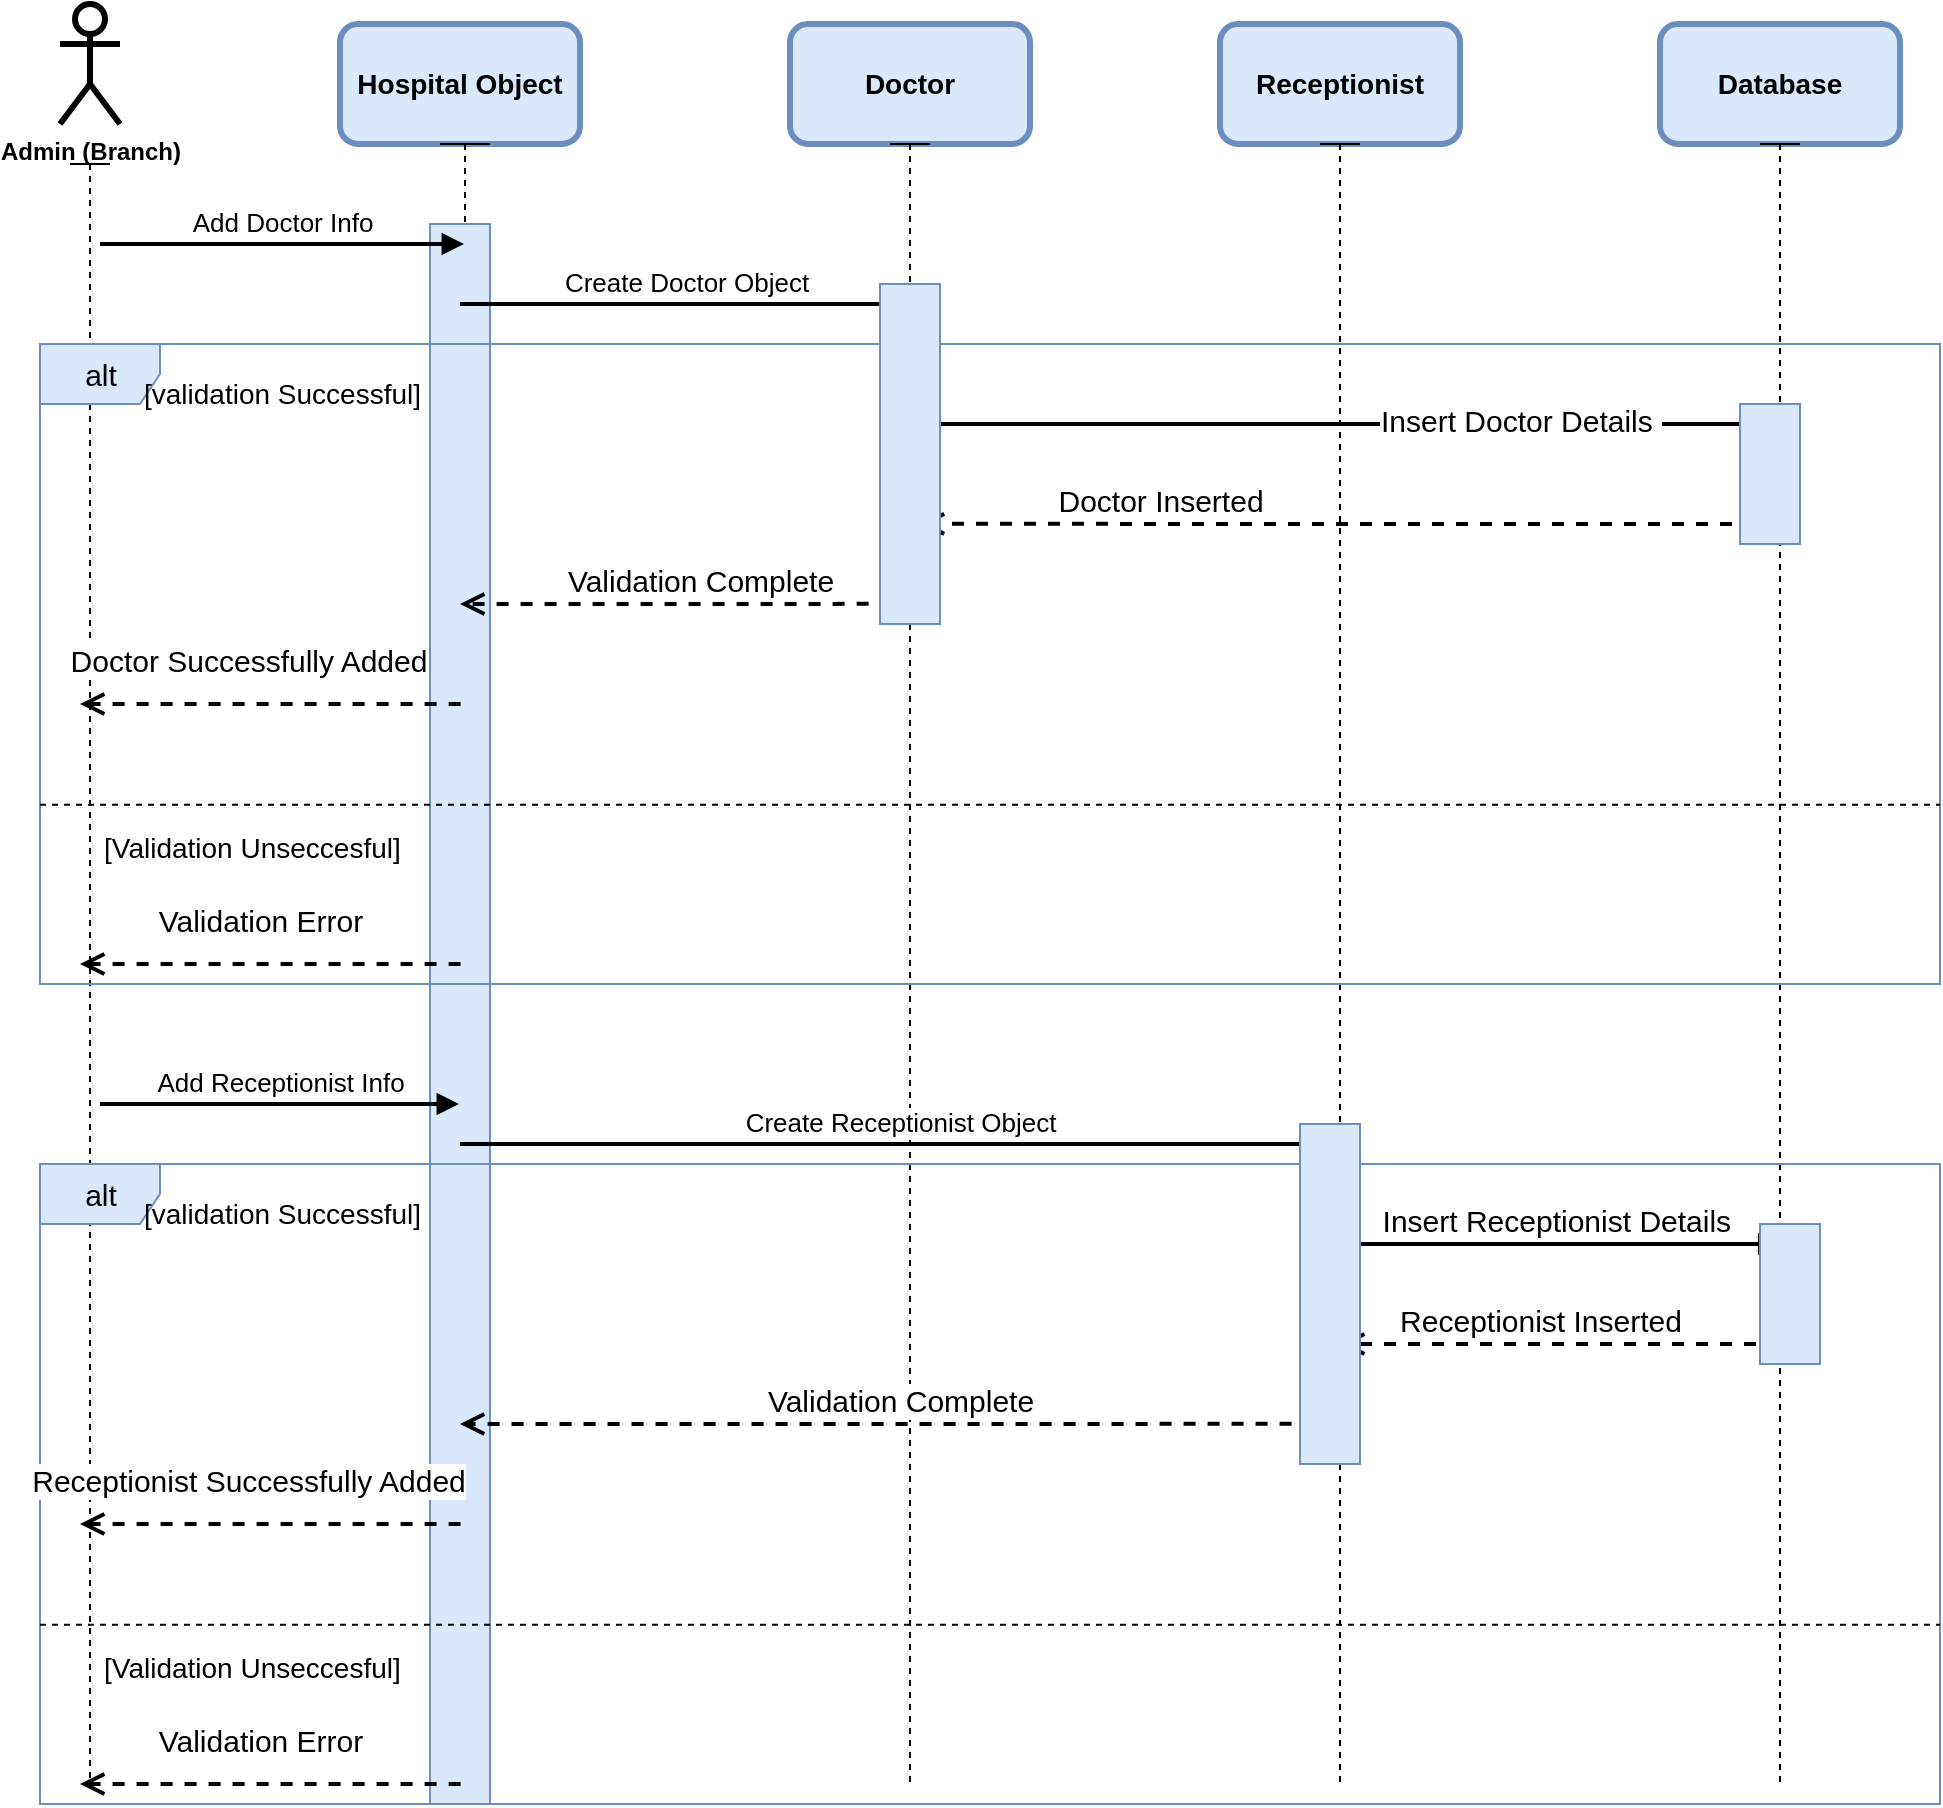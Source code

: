 <mxfile>
    <diagram id="kFZCvs2zv4o_mtvLX_J4" name="Page-1">
        <mxGraphModel dx="1434" dy="765" grid="1" gridSize="10" guides="1" tooltips="1" connect="1" arrows="1" fold="1" page="1" pageScale="1" pageWidth="1169" pageHeight="1654" math="0" shadow="0">
            <root>
                <mxCell id="0"/>
                <mxCell id="1" parent="0"/>
                <mxCell id="2" value="&lt;b&gt;Admin (Branch)&lt;/b&gt;" style="shape=umlActor;verticalLabelPosition=bottom;verticalAlign=top;html=1;outlineConnect=0;strokeWidth=3;rounded=1;" parent="1" vertex="1">
                    <mxGeometry x="60" y="20" width="30" height="60" as="geometry"/>
                </mxCell>
                <mxCell id="3" value="&lt;font style=&quot;font-size: 14px;&quot;&gt;&lt;b&gt;Hospital Object&lt;/b&gt;&lt;/font&gt;" style="rounded=1;whiteSpace=wrap;html=1;strokeWidth=3;fillColor=#dae8fc;strokeColor=#6c8ebf;" parent="1" vertex="1">
                    <mxGeometry x="200" y="30" width="120" height="60" as="geometry"/>
                </mxCell>
                <mxCell id="4" value="&lt;font style=&quot;font-size: 14px;&quot;&gt;&lt;b&gt;Doctor&lt;/b&gt;&lt;/font&gt;" style="rounded=1;whiteSpace=wrap;html=1;strokeWidth=3;fillColor=#dae8fc;strokeColor=#6c8ebf;" parent="1" vertex="1">
                    <mxGeometry x="425" y="30" width="120" height="60" as="geometry"/>
                </mxCell>
                <mxCell id="5" value="&lt;font style=&quot;font-size: 14px;&quot;&gt;&lt;b&gt;Receptionist&lt;/b&gt;&lt;/font&gt;" style="rounded=1;whiteSpace=wrap;html=1;strokeWidth=3;fillColor=#dae8fc;strokeColor=#6c8ebf;" parent="1" vertex="1">
                    <mxGeometry x="640" y="30" width="120" height="60" as="geometry"/>
                </mxCell>
                <mxCell id="150" value="&lt;font style=&quot;font-size: 14px;&quot;&gt;&lt;b&gt;Database&lt;/b&gt;&lt;/font&gt;" style="rounded=1;whiteSpace=wrap;html=1;strokeWidth=3;fillColor=#dae8fc;strokeColor=#6c8ebf;" vertex="1" parent="1">
                    <mxGeometry x="860" y="30" width="120" height="60" as="geometry"/>
                </mxCell>
                <mxCell id="153" value="" style="shape=umlLifeline;participant=umlActor;perimeter=lifelinePerimeter;whiteSpace=wrap;html=1;container=1;collapsible=0;recursiveResize=0;verticalAlign=top;spacingTop=36;outlineConnect=0;size=0;" vertex="1" parent="1">
                    <mxGeometry x="65" y="100" width="20" height="810" as="geometry"/>
                </mxCell>
                <mxCell id="154" value="" style="shape=umlLifeline;participant=umlActor;perimeter=lifelinePerimeter;whiteSpace=wrap;html=1;container=1;collapsible=0;recursiveResize=0;verticalAlign=top;spacingTop=36;outlineConnect=0;size=0;" vertex="1" parent="1">
                    <mxGeometry x="250" y="90" width="25" height="830" as="geometry"/>
                </mxCell>
                <mxCell id="187" value="" style="html=1;points=[];perimeter=orthogonalPerimeter;fontSize=14;fillColor=#dae8fc;strokeColor=#6c8ebf;" vertex="1" parent="154">
                    <mxGeometry x="-5" y="40" width="30" height="790" as="geometry"/>
                </mxCell>
                <mxCell id="155" value="" style="shape=umlLifeline;participant=umlActor;perimeter=lifelinePerimeter;whiteSpace=wrap;html=1;container=1;collapsible=0;recursiveResize=0;verticalAlign=top;spacingTop=36;outlineConnect=0;size=0;" vertex="1" parent="1">
                    <mxGeometry x="475" y="90" width="20" height="820" as="geometry"/>
                </mxCell>
                <mxCell id="156" value="" style="shape=umlLifeline;participant=umlActor;perimeter=lifelinePerimeter;whiteSpace=wrap;html=1;container=1;collapsible=0;recursiveResize=0;verticalAlign=top;spacingTop=36;outlineConnect=0;size=0;" vertex="1" parent="1">
                    <mxGeometry x="690" y="90" width="20" height="820" as="geometry"/>
                </mxCell>
                <mxCell id="157" value="" style="shape=umlLifeline;participant=umlActor;perimeter=lifelinePerimeter;whiteSpace=wrap;html=1;container=1;collapsible=0;recursiveResize=0;verticalAlign=top;spacingTop=36;outlineConnect=0;size=0;" vertex="1" parent="1">
                    <mxGeometry x="910" y="90" width="20" height="820" as="geometry"/>
                </mxCell>
                <mxCell id="158" value="&lt;font style=&quot;font-size: 13px;&quot;&gt;Add Doctor Info&lt;/font&gt;" style="html=1;verticalAlign=bottom;endArrow=block;strokeWidth=2;" edge="1" parent="1" target="154">
                    <mxGeometry width="80" relative="1" as="geometry">
                        <mxPoint x="80" y="140" as="sourcePoint"/>
                        <mxPoint x="160" y="140" as="targetPoint"/>
                    </mxGeometry>
                </mxCell>
                <mxCell id="159" value="Create Doctor Object" style="html=1;verticalAlign=bottom;endArrow=block;strokeWidth=2;fontSize=13;" edge="1" parent="1" target="155">
                    <mxGeometry width="80" relative="1" as="geometry">
                        <mxPoint x="260" y="170" as="sourcePoint"/>
                        <mxPoint x="340" y="170" as="targetPoint"/>
                    </mxGeometry>
                </mxCell>
                <mxCell id="160" value="&lt;font style=&quot;font-size: 15px;&quot;&gt;alt&lt;/font&gt;" style="shape=umlFrame;tabWidth=110;tabHeight=30;tabPosition=left;html=1;boundedLbl=1;labelInHeader=1;width=60;height=30;fontSize=13;fillColor=#dae8fc;strokeColor=#6c8ebf;" vertex="1" parent="1">
                    <mxGeometry x="50" y="190" width="950" height="320" as="geometry"/>
                </mxCell>
                <mxCell id="161" value="[validation Successful]" style="text;fontSize=14;" vertex="1" parent="160">
                    <mxGeometry width="100" height="20" relative="1" as="geometry">
                        <mxPoint x="50" y="10" as="offset"/>
                    </mxGeometry>
                </mxCell>
                <mxCell id="162" value="" style="line;strokeWidth=1;dashed=1;labelPosition=center;verticalLabelPosition=bottom;align=left;verticalAlign=top;spacingLeft=20;spacingTop=15;fontSize=13;" vertex="1" parent="160">
                    <mxGeometry y="224" width="950" height="12.8" as="geometry"/>
                </mxCell>
                <mxCell id="163" value="[Validation Unseccesful]" style="text;fontSize=14;" vertex="1" parent="160">
                    <mxGeometry width="100" height="20" relative="1" as="geometry">
                        <mxPoint x="30" y="237" as="offset"/>
                    </mxGeometry>
                </mxCell>
                <mxCell id="164" value="Insert Doctor Details&amp;nbsp;" style="html=1;verticalAlign=bottom;endArrow=block;strokeWidth=2;fontSize=15;entryX=0.916;entryY=0.125;entryDx=0;entryDy=0;entryPerimeter=0;" edge="1" parent="160" target="160">
                    <mxGeometry x="0.402" y="-10" width="80" relative="1" as="geometry">
                        <mxPoint x="435" y="40" as="sourcePoint"/>
                        <mxPoint x="515" y="40" as="targetPoint"/>
                        <mxPoint as="offset"/>
                    </mxGeometry>
                </mxCell>
                <mxCell id="167" value="Doctor Inserted" style="html=1;verticalAlign=bottom;endArrow=open;dashed=1;endSize=8;strokeWidth=2;fontSize=15;entryX=0.463;entryY=0.281;entryDx=0;entryDy=0;entryPerimeter=0;" edge="1" parent="160" target="160">
                    <mxGeometry x="0.441" relative="1" as="geometry">
                        <mxPoint x="870" y="90" as="sourcePoint"/>
                        <mxPoint x="790" y="90" as="targetPoint"/>
                        <mxPoint as="offset"/>
                    </mxGeometry>
                </mxCell>
                <mxCell id="168" value="Validation Complete" style="html=1;verticalAlign=bottom;endArrow=open;dashed=1;endSize=8;strokeWidth=2;fontSize=15;exitX=0.474;exitY=0.406;exitDx=0;exitDy=0;exitPerimeter=0;" edge="1" parent="160" source="160">
                    <mxGeometry relative="1" as="geometry">
                        <mxPoint x="290" y="130" as="sourcePoint"/>
                        <mxPoint x="210" y="130" as="targetPoint"/>
                    </mxGeometry>
                </mxCell>
                <mxCell id="169" value="Doctor Successfully Added" style="html=1;verticalAlign=bottom;endArrow=open;dashed=1;endSize=8;strokeWidth=2;fontSize=15;exitX=0.474;exitY=0.406;exitDx=0;exitDy=0;exitPerimeter=0;" edge="1" parent="160">
                    <mxGeometry x="0.113" y="-10" relative="1" as="geometry">
                        <mxPoint x="210.3" y="180.0" as="sourcePoint"/>
                        <mxPoint x="20" y="180" as="targetPoint"/>
                        <mxPoint as="offset"/>
                    </mxGeometry>
                </mxCell>
                <mxCell id="170" value="Validation Error" style="html=1;verticalAlign=bottom;endArrow=open;dashed=1;endSize=8;strokeWidth=2;fontSize=15;exitX=0.474;exitY=0.406;exitDx=0;exitDy=0;exitPerimeter=0;" edge="1" parent="160">
                    <mxGeometry x="0.054" y="-10" relative="1" as="geometry">
                        <mxPoint x="210.3" y="310" as="sourcePoint"/>
                        <mxPoint x="20" y="310" as="targetPoint"/>
                        <mxPoint as="offset"/>
                    </mxGeometry>
                </mxCell>
                <mxCell id="188" value="" style="html=1;points=[];perimeter=orthogonalPerimeter;fontSize=14;fillColor=#dae8fc;strokeColor=#6c8ebf;" vertex="1" parent="160">
                    <mxGeometry x="420" y="-30" width="30" height="170" as="geometry"/>
                </mxCell>
                <mxCell id="191" value="" style="html=1;points=[];perimeter=orthogonalPerimeter;fontSize=14;fillColor=#dae8fc;strokeColor=#6c8ebf;" vertex="1" parent="160">
                    <mxGeometry x="850" y="30" width="30" height="70" as="geometry"/>
                </mxCell>
                <mxCell id="171" value="&lt;font style=&quot;font-size: 13px;&quot;&gt;Add Receptionist Info&lt;/font&gt;" style="html=1;verticalAlign=bottom;endArrow=block;strokeWidth=2;" edge="1" parent="1">
                    <mxGeometry width="80" relative="1" as="geometry">
                        <mxPoint x="80" y="570" as="sourcePoint"/>
                        <mxPoint x="259.5" y="570" as="targetPoint"/>
                    </mxGeometry>
                </mxCell>
                <mxCell id="173" value="Create Receptionist Object" style="html=1;verticalAlign=bottom;endArrow=block;strokeWidth=2;fontSize=13;" edge="1" parent="1" target="156">
                    <mxGeometry width="80" relative="1" as="geometry">
                        <mxPoint x="260" y="590" as="sourcePoint"/>
                        <mxPoint x="484.5" y="590" as="targetPoint"/>
                    </mxGeometry>
                </mxCell>
                <mxCell id="174" value="&lt;font style=&quot;font-size: 15px;&quot;&gt;alt&lt;/font&gt;" style="shape=umlFrame;tabWidth=110;tabHeight=30;tabPosition=left;html=1;boundedLbl=1;labelInHeader=1;width=60;height=30;fontSize=13;fillColor=#dae8fc;strokeColor=#6c8ebf;" vertex="1" parent="1">
                    <mxGeometry x="50" y="600" width="950" height="320" as="geometry"/>
                </mxCell>
                <mxCell id="175" value="[validation Successful]" style="text;fontSize=14;" vertex="1" parent="174">
                    <mxGeometry width="100" height="20" relative="1" as="geometry">
                        <mxPoint x="50" y="10" as="offset"/>
                    </mxGeometry>
                </mxCell>
                <mxCell id="176" value="" style="line;strokeWidth=1;dashed=1;labelPosition=center;verticalLabelPosition=bottom;align=left;verticalAlign=top;spacingLeft=20;spacingTop=15;fontSize=13;" vertex="1" parent="174">
                    <mxGeometry y="224" width="950" height="12.8" as="geometry"/>
                </mxCell>
                <mxCell id="177" value="[Validation Unseccesful]" style="text;fontSize=14;" vertex="1" parent="174">
                    <mxGeometry width="100" height="20" relative="1" as="geometry">
                        <mxPoint x="30" y="237" as="offset"/>
                    </mxGeometry>
                </mxCell>
                <mxCell id="178" value="Insert Receptionist Details&amp;nbsp;" style="html=1;verticalAlign=bottom;endArrow=block;strokeWidth=2;fontSize=15;entryX=0.916;entryY=0.125;entryDx=0;entryDy=0;entryPerimeter=0;" edge="1" parent="174" target="174">
                    <mxGeometry x="-0.001" width="80" relative="1" as="geometry">
                        <mxPoint x="650" y="40" as="sourcePoint"/>
                        <mxPoint x="515" y="40" as="targetPoint"/>
                        <mxPoint as="offset"/>
                    </mxGeometry>
                </mxCell>
                <mxCell id="179" value="Receptionist Inserted" style="html=1;verticalAlign=bottom;endArrow=open;dashed=1;endSize=8;strokeWidth=2;fontSize=15;" edge="1" parent="174">
                    <mxGeometry x="0.091" relative="1" as="geometry">
                        <mxPoint x="870" y="90" as="sourcePoint"/>
                        <mxPoint x="650" y="90" as="targetPoint"/>
                        <mxPoint as="offset"/>
                    </mxGeometry>
                </mxCell>
                <mxCell id="180" value="Validation Complete" style="html=1;verticalAlign=bottom;endArrow=open;dashed=1;endSize=8;strokeWidth=2;fontSize=15;exitX=0.684;exitY=0.406;exitDx=0;exitDy=0;exitPerimeter=0;" edge="1" parent="174" source="174">
                    <mxGeometry relative="1" as="geometry">
                        <mxPoint x="380" y="140" as="sourcePoint"/>
                        <mxPoint x="210" y="130" as="targetPoint"/>
                    </mxGeometry>
                </mxCell>
                <mxCell id="181" value="Receptionist Successfully Added" style="html=1;verticalAlign=bottom;endArrow=open;dashed=1;endSize=8;strokeWidth=2;fontSize=15;exitX=0.474;exitY=0.406;exitDx=0;exitDy=0;exitPerimeter=0;" edge="1" parent="174">
                    <mxGeometry x="0.113" y="-10" relative="1" as="geometry">
                        <mxPoint x="210.3" y="180.0" as="sourcePoint"/>
                        <mxPoint x="20" y="180" as="targetPoint"/>
                        <mxPoint as="offset"/>
                    </mxGeometry>
                </mxCell>
                <mxCell id="182" value="Validation Error" style="html=1;verticalAlign=bottom;endArrow=open;dashed=1;endSize=8;strokeWidth=2;fontSize=15;exitX=0.474;exitY=0.406;exitDx=0;exitDy=0;exitPerimeter=0;" edge="1" parent="174">
                    <mxGeometry x="0.054" y="-10" relative="1" as="geometry">
                        <mxPoint x="210.3" y="310" as="sourcePoint"/>
                        <mxPoint x="20" y="310" as="targetPoint"/>
                        <mxPoint as="offset"/>
                    </mxGeometry>
                </mxCell>
                <mxCell id="190" value="" style="html=1;points=[];perimeter=orthogonalPerimeter;fontSize=14;fillColor=#dae8fc;strokeColor=#6c8ebf;" vertex="1" parent="174">
                    <mxGeometry x="630" y="-20" width="30" height="170" as="geometry"/>
                </mxCell>
                <mxCell id="192" value="" style="html=1;points=[];perimeter=orthogonalPerimeter;fontSize=14;fillColor=#dae8fc;strokeColor=#6c8ebf;" vertex="1" parent="174">
                    <mxGeometry x="860" y="30" width="30" height="70" as="geometry"/>
                </mxCell>
            </root>
        </mxGraphModel>
    </diagram>
</mxfile>